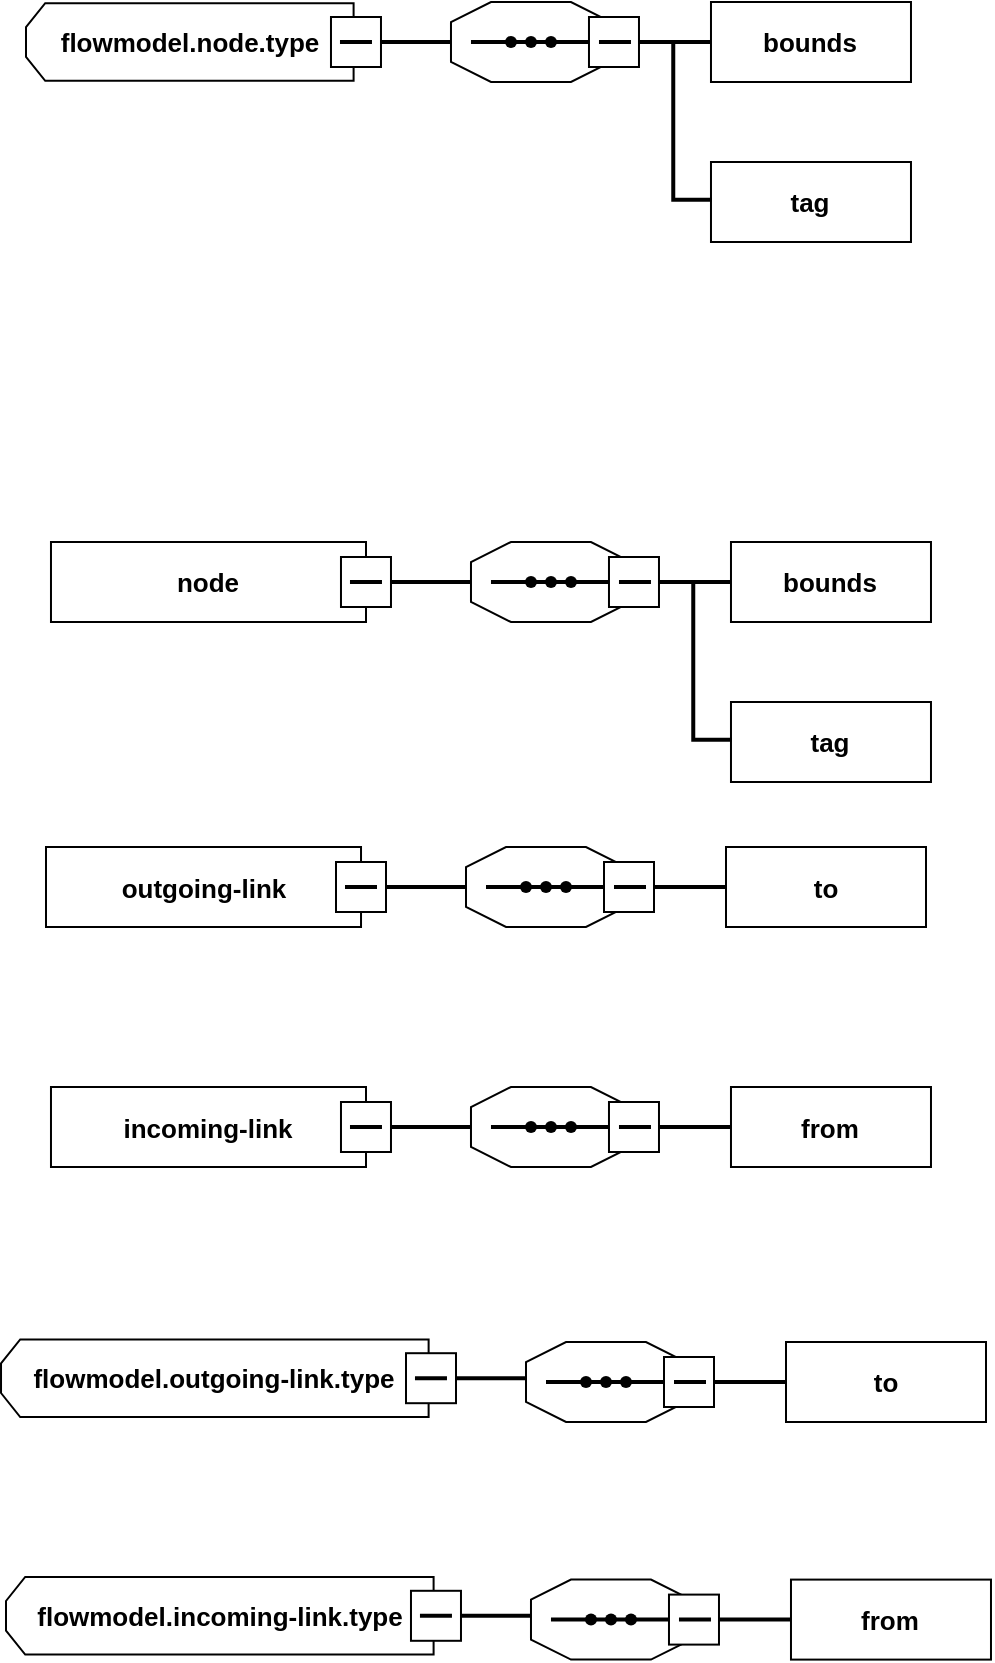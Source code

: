 <mxfile version="16.0.3" type="github" pages="2">
  <diagram id="Udz62ujIdolEC2k2vhNW" name="Page-1">
    <mxGraphModel dx="632" dy="684" grid="1" gridSize="10" guides="1" tooltips="1" connect="1" arrows="0" fold="1" page="1" pageScale="1" pageWidth="827" pageHeight="1169" math="0" shadow="0">
      <root>
        <mxCell id="0" />
        <mxCell id="1" parent="0" />
        <mxCell id="k8Uw34xPk5UIhXiY5Jou-36" value="" style="group" parent="1" vertex="1" connectable="0">
          <mxGeometry x="30.0" y="90" width="442.49" height="120" as="geometry" />
        </mxCell>
        <mxCell id="k8Uw34xPk5UIhXiY5Jou-13" value="" style="group" parent="k8Uw34xPk5UIhXiY5Jou-36" vertex="1" connectable="0">
          <mxGeometry x="212.49" width="94" height="40" as="geometry" />
        </mxCell>
        <mxCell id="k8Uw34xPk5UIhXiY5Jou-1" value="" style="verticalLabelPosition=bottom;verticalAlign=top;html=1;shape=mxgraph.basic.polygon;polyCoords=[[0.25,0],[0.75,0],[1,0.25],[1,0.75],[0.75,1],[0.25,1],[0,0.75],[0,0.25]];polyline=0;" parent="k8Uw34xPk5UIhXiY5Jou-13" vertex="1">
          <mxGeometry width="80" height="40" as="geometry" />
        </mxCell>
        <mxCell id="k8Uw34xPk5UIhXiY5Jou-2" value="" style="line;strokeWidth=2;html=1;" parent="k8Uw34xPk5UIhXiY5Jou-13" vertex="1">
          <mxGeometry x="10" y="15" width="60" height="10" as="geometry" />
        </mxCell>
        <mxCell id="k8Uw34xPk5UIhXiY5Jou-3" value="" style="shape=waypoint;sketch=0;fillStyle=solid;size=6;pointerEvents=1;points=[];fillColor=none;resizable=0;rotatable=0;perimeter=centerPerimeter;snapToPoint=1;" parent="k8Uw34xPk5UIhXiY5Jou-13" vertex="1">
          <mxGeometry x="10" width="40" height="40" as="geometry" />
        </mxCell>
        <mxCell id="k8Uw34xPk5UIhXiY5Jou-4" value="" style="shape=waypoint;sketch=0;fillStyle=solid;size=6;pointerEvents=1;points=[];fillColor=none;resizable=0;rotatable=0;perimeter=centerPerimeter;snapToPoint=1;" parent="k8Uw34xPk5UIhXiY5Jou-13" vertex="1">
          <mxGeometry x="20" width="40" height="40" as="geometry" />
        </mxCell>
        <mxCell id="k8Uw34xPk5UIhXiY5Jou-5" value="" style="shape=waypoint;sketch=0;fillStyle=solid;size=6;pointerEvents=1;points=[];fillColor=none;resizable=0;rotatable=0;perimeter=centerPerimeter;snapToPoint=1;" parent="k8Uw34xPk5UIhXiY5Jou-13" vertex="1">
          <mxGeometry x="30" width="40" height="40" as="geometry" />
        </mxCell>
        <mxCell id="k8Uw34xPk5UIhXiY5Jou-6" value="" style="whiteSpace=wrap;html=1;aspect=fixed;rotation=-90;" parent="k8Uw34xPk5UIhXiY5Jou-13" vertex="1">
          <mxGeometry x="69" y="7.5" width="25" height="25" as="geometry" />
        </mxCell>
        <mxCell id="k8Uw34xPk5UIhXiY5Jou-10" value="" style="line;strokeWidth=2;html=1;" parent="k8Uw34xPk5UIhXiY5Jou-13" vertex="1">
          <mxGeometry x="74" y="15" width="16" height="10" as="geometry" />
        </mxCell>
        <mxCell id="k8Uw34xPk5UIhXiY5Jou-14" value="" style="shape=loopLimit;whiteSpace=wrap;html=1;rotation=-90;horizontal=0;verticalAlign=middle;textDirection=ltr;labelPosition=center;verticalLabelPosition=middle;align=center;size=12;" parent="k8Uw34xPk5UIhXiY5Jou-36" vertex="1">
          <mxGeometry x="62.49" y="-61.9" width="38.82" height="163.8" as="geometry" />
        </mxCell>
        <mxCell id="k8Uw34xPk5UIhXiY5Jou-15" value="flowmodel.node.type" style="text;html=1;strokeColor=none;fillColor=none;align=center;verticalAlign=middle;whiteSpace=wrap;rounded=0;fontSize=13;fontStyle=1" parent="k8Uw34xPk5UIhXiY5Jou-36" vertex="1">
          <mxGeometry x="21.9" y="5" width="120" height="30" as="geometry" />
        </mxCell>
        <mxCell id="k8Uw34xPk5UIhXiY5Jou-18" value="" style="line;strokeWidth=2;html=1;fontSize=13;" parent="k8Uw34xPk5UIhXiY5Jou-36" vertex="1">
          <mxGeometry x="172.49" y="15" width="40" height="10" as="geometry" />
        </mxCell>
        <mxCell id="k8Uw34xPk5UIhXiY5Jou-22" value="" style="rounded=0;whiteSpace=wrap;html=1;fontSize=13;" parent="k8Uw34xPk5UIhXiY5Jou-36" vertex="1">
          <mxGeometry x="342.49" width="100" height="40" as="geometry" />
        </mxCell>
        <mxCell id="k8Uw34xPk5UIhXiY5Jou-25" value="" style="whiteSpace=wrap;html=1;aspect=fixed;rotation=-90;" parent="k8Uw34xPk5UIhXiY5Jou-36" vertex="1">
          <mxGeometry x="152.49" y="7.5" width="25" height="25" as="geometry" />
        </mxCell>
        <mxCell id="k8Uw34xPk5UIhXiY5Jou-26" value="" style="line;strokeWidth=2;html=1;" parent="k8Uw34xPk5UIhXiY5Jou-36" vertex="1">
          <mxGeometry x="156.99" y="15" width="16" height="10" as="geometry" />
        </mxCell>
        <mxCell id="k8Uw34xPk5UIhXiY5Jou-30" value="bounds" style="text;html=1;strokeColor=none;fillColor=none;align=center;verticalAlign=middle;whiteSpace=wrap;rounded=0;fontSize=13;fontStyle=1" parent="k8Uw34xPk5UIhXiY5Jou-36" vertex="1">
          <mxGeometry x="362.49" y="5" width="60" height="30" as="geometry" />
        </mxCell>
        <mxCell id="k8Uw34xPk5UIhXiY5Jou-31" value="" style="line;strokeWidth=2;html=1;fontSize=13;" parent="k8Uw34xPk5UIhXiY5Jou-36" vertex="1">
          <mxGeometry x="306.49" y="15" width="36" height="10" as="geometry" />
        </mxCell>
        <mxCell id="k8Uw34xPk5UIhXiY5Jou-32" value="" style="rounded=0;whiteSpace=wrap;html=1;fontSize=13;" parent="k8Uw34xPk5UIhXiY5Jou-36" vertex="1">
          <mxGeometry x="342.49" y="80" width="100" height="40" as="geometry" />
        </mxCell>
        <mxCell id="k8Uw34xPk5UIhXiY5Jou-33" value="tag" style="text;html=1;strokeColor=none;fillColor=none;align=center;verticalAlign=middle;whiteSpace=wrap;rounded=0;fontSize=13;fontStyle=1" parent="k8Uw34xPk5UIhXiY5Jou-36" vertex="1">
          <mxGeometry x="362.49" y="85" width="60" height="30" as="geometry" />
        </mxCell>
        <mxCell id="k8Uw34xPk5UIhXiY5Jou-35" value="" style="shape=partialRectangle;whiteSpace=wrap;html=1;bottom=0;right=0;fillColor=none;fontSize=13;rotation=90;direction=west;fontStyle=1;strokeWidth=2;" parent="k8Uw34xPk5UIhXiY5Jou-36" vertex="1">
          <mxGeometry x="293.72" y="50.62" width="78.15" height="18.33" as="geometry" />
        </mxCell>
        <mxCell id="sVDJuLf1VJ49UrlVqKed-46" value="" style="group" vertex="1" connectable="0" parent="1">
          <mxGeometry x="42.49" y="337.5" width="440" height="142.5" as="geometry" />
        </mxCell>
        <mxCell id="sVDJuLf1VJ49UrlVqKed-2" value="" style="group" vertex="1" connectable="0" parent="sVDJuLf1VJ49UrlVqKed-46">
          <mxGeometry x="210" y="22.5" width="94" height="40" as="geometry" />
        </mxCell>
        <mxCell id="sVDJuLf1VJ49UrlVqKed-3" value="" style="verticalLabelPosition=bottom;verticalAlign=top;html=1;shape=mxgraph.basic.polygon;polyCoords=[[0.25,0],[0.75,0],[1,0.25],[1,0.75],[0.75,1],[0.25,1],[0,0.75],[0,0.25]];polyline=0;" vertex="1" parent="sVDJuLf1VJ49UrlVqKed-2">
          <mxGeometry width="80" height="40" as="geometry" />
        </mxCell>
        <mxCell id="sVDJuLf1VJ49UrlVqKed-4" value="" style="line;strokeWidth=2;html=1;" vertex="1" parent="sVDJuLf1VJ49UrlVqKed-2">
          <mxGeometry x="10" y="15" width="60" height="10" as="geometry" />
        </mxCell>
        <mxCell id="sVDJuLf1VJ49UrlVqKed-5" value="" style="shape=waypoint;sketch=0;fillStyle=solid;size=6;pointerEvents=1;points=[];fillColor=none;resizable=0;rotatable=0;perimeter=centerPerimeter;snapToPoint=1;" vertex="1" parent="sVDJuLf1VJ49UrlVqKed-2">
          <mxGeometry x="10" width="40" height="40" as="geometry" />
        </mxCell>
        <mxCell id="sVDJuLf1VJ49UrlVqKed-6" value="" style="shape=waypoint;sketch=0;fillStyle=solid;size=6;pointerEvents=1;points=[];fillColor=none;resizable=0;rotatable=0;perimeter=centerPerimeter;snapToPoint=1;" vertex="1" parent="sVDJuLf1VJ49UrlVqKed-2">
          <mxGeometry x="20" width="40" height="40" as="geometry" />
        </mxCell>
        <mxCell id="sVDJuLf1VJ49UrlVqKed-7" value="" style="shape=waypoint;sketch=0;fillStyle=solid;size=6;pointerEvents=1;points=[];fillColor=none;resizable=0;rotatable=0;perimeter=centerPerimeter;snapToPoint=1;" vertex="1" parent="sVDJuLf1VJ49UrlVqKed-2">
          <mxGeometry x="30" width="40" height="40" as="geometry" />
        </mxCell>
        <mxCell id="sVDJuLf1VJ49UrlVqKed-8" value="" style="whiteSpace=wrap;html=1;aspect=fixed;rotation=-90;" vertex="1" parent="sVDJuLf1VJ49UrlVqKed-2">
          <mxGeometry x="69" y="7.5" width="25" height="25" as="geometry" />
        </mxCell>
        <mxCell id="sVDJuLf1VJ49UrlVqKed-9" value="" style="line;strokeWidth=2;html=1;" vertex="1" parent="sVDJuLf1VJ49UrlVqKed-2">
          <mxGeometry x="74" y="15" width="16" height="10" as="geometry" />
        </mxCell>
        <mxCell id="sVDJuLf1VJ49UrlVqKed-12" value="" style="line;strokeWidth=2;html=1;fontSize=13;" vertex="1" parent="sVDJuLf1VJ49UrlVqKed-46">
          <mxGeometry x="170" y="37.5" width="40" height="10" as="geometry" />
        </mxCell>
        <mxCell id="sVDJuLf1VJ49UrlVqKed-13" value="" style="rounded=0;whiteSpace=wrap;html=1;fontSize=13;" vertex="1" parent="sVDJuLf1VJ49UrlVqKed-46">
          <mxGeometry x="340" y="22.5" width="100" height="40" as="geometry" />
        </mxCell>
        <mxCell id="sVDJuLf1VJ49UrlVqKed-16" value="bounds" style="text;html=1;strokeColor=none;fillColor=none;align=center;verticalAlign=middle;whiteSpace=wrap;rounded=0;fontSize=13;fontStyle=1" vertex="1" parent="sVDJuLf1VJ49UrlVqKed-46">
          <mxGeometry x="360" y="27.5" width="60" height="30" as="geometry" />
        </mxCell>
        <mxCell id="sVDJuLf1VJ49UrlVqKed-17" value="" style="line;strokeWidth=2;html=1;fontSize=13;" vertex="1" parent="sVDJuLf1VJ49UrlVqKed-46">
          <mxGeometry x="304" y="37.5" width="36" height="10" as="geometry" />
        </mxCell>
        <mxCell id="sVDJuLf1VJ49UrlVqKed-18" value="" style="rounded=0;whiteSpace=wrap;html=1;fontSize=13;" vertex="1" parent="sVDJuLf1VJ49UrlVqKed-46">
          <mxGeometry x="340" y="102.5" width="100" height="40" as="geometry" />
        </mxCell>
        <mxCell id="sVDJuLf1VJ49UrlVqKed-19" value="tag" style="text;html=1;strokeColor=none;fillColor=none;align=center;verticalAlign=middle;whiteSpace=wrap;rounded=0;fontSize=13;fontStyle=1" vertex="1" parent="sVDJuLf1VJ49UrlVqKed-46">
          <mxGeometry x="360" y="107.5" width="60" height="30" as="geometry" />
        </mxCell>
        <mxCell id="sVDJuLf1VJ49UrlVqKed-20" value="" style="shape=partialRectangle;whiteSpace=wrap;html=1;bottom=0;right=0;fillColor=none;fontSize=13;rotation=90;direction=west;fontStyle=1;strokeWidth=2;" vertex="1" parent="sVDJuLf1VJ49UrlVqKed-46">
          <mxGeometry x="291.23" y="73.12" width="78.15" height="18.33" as="geometry" />
        </mxCell>
        <mxCell id="sVDJuLf1VJ49UrlVqKed-22" value="" style="rounded=0;whiteSpace=wrap;html=1;" vertex="1" parent="sVDJuLf1VJ49UrlVqKed-46">
          <mxGeometry y="22.5" width="157.51" height="40" as="geometry" />
        </mxCell>
        <mxCell id="sVDJuLf1VJ49UrlVqKed-23" value="" style="whiteSpace=wrap;html=1;aspect=fixed;rotation=-90;" vertex="1" parent="sVDJuLf1VJ49UrlVqKed-46">
          <mxGeometry x="145" y="30" width="25" height="25" as="geometry" />
        </mxCell>
        <mxCell id="sVDJuLf1VJ49UrlVqKed-25" value="" style="line;strokeWidth=2;html=1;" vertex="1" parent="sVDJuLf1VJ49UrlVqKed-46">
          <mxGeometry x="149.5" width="16" height="85" as="geometry" />
        </mxCell>
        <mxCell id="sVDJuLf1VJ49UrlVqKed-26" value="node" style="text;html=1;strokeColor=none;fillColor=none;align=center;verticalAlign=middle;whiteSpace=wrap;rounded=0;fontSize=13;fontStyle=1" vertex="1" parent="sVDJuLf1VJ49UrlVqKed-46">
          <mxGeometry x="18.75" y="27.5" width="120" height="30" as="geometry" />
        </mxCell>
        <mxCell id="sVDJuLf1VJ49UrlVqKed-47" value="" style="group" vertex="1" connectable="0" parent="1">
          <mxGeometry x="40" y="490" width="440" height="142.5" as="geometry" />
        </mxCell>
        <mxCell id="sVDJuLf1VJ49UrlVqKed-67" value="" style="group" vertex="1" connectable="0" parent="sVDJuLf1VJ49UrlVqKed-47">
          <mxGeometry width="440" height="85" as="geometry" />
        </mxCell>
        <mxCell id="sVDJuLf1VJ49UrlVqKed-48" value="" style="group" vertex="1" connectable="0" parent="sVDJuLf1VJ49UrlVqKed-67">
          <mxGeometry x="210" y="22.5" width="94" height="40" as="geometry" />
        </mxCell>
        <mxCell id="sVDJuLf1VJ49UrlVqKed-49" value="" style="verticalLabelPosition=bottom;verticalAlign=top;html=1;shape=mxgraph.basic.polygon;polyCoords=[[0.25,0],[0.75,0],[1,0.25],[1,0.75],[0.75,1],[0.25,1],[0,0.75],[0,0.25]];polyline=0;" vertex="1" parent="sVDJuLf1VJ49UrlVqKed-48">
          <mxGeometry width="80" height="40" as="geometry" />
        </mxCell>
        <mxCell id="sVDJuLf1VJ49UrlVqKed-50" value="" style="line;strokeWidth=2;html=1;" vertex="1" parent="sVDJuLf1VJ49UrlVqKed-48">
          <mxGeometry x="10" y="15" width="60" height="10" as="geometry" />
        </mxCell>
        <mxCell id="sVDJuLf1VJ49UrlVqKed-51" value="" style="shape=waypoint;sketch=0;fillStyle=solid;size=6;pointerEvents=1;points=[];fillColor=none;resizable=0;rotatable=0;perimeter=centerPerimeter;snapToPoint=1;" vertex="1" parent="sVDJuLf1VJ49UrlVqKed-48">
          <mxGeometry x="10" width="40" height="40" as="geometry" />
        </mxCell>
        <mxCell id="sVDJuLf1VJ49UrlVqKed-52" value="" style="shape=waypoint;sketch=0;fillStyle=solid;size=6;pointerEvents=1;points=[];fillColor=none;resizable=0;rotatable=0;perimeter=centerPerimeter;snapToPoint=1;" vertex="1" parent="sVDJuLf1VJ49UrlVqKed-48">
          <mxGeometry x="20" width="40" height="40" as="geometry" />
        </mxCell>
        <mxCell id="sVDJuLf1VJ49UrlVqKed-53" value="" style="shape=waypoint;sketch=0;fillStyle=solid;size=6;pointerEvents=1;points=[];fillColor=none;resizable=0;rotatable=0;perimeter=centerPerimeter;snapToPoint=1;" vertex="1" parent="sVDJuLf1VJ49UrlVqKed-48">
          <mxGeometry x="30" width="40" height="40" as="geometry" />
        </mxCell>
        <mxCell id="sVDJuLf1VJ49UrlVqKed-54" value="" style="whiteSpace=wrap;html=1;aspect=fixed;rotation=-90;" vertex="1" parent="sVDJuLf1VJ49UrlVqKed-48">
          <mxGeometry x="69" y="7.5" width="25" height="25" as="geometry" />
        </mxCell>
        <mxCell id="sVDJuLf1VJ49UrlVqKed-55" value="" style="line;strokeWidth=2;html=1;" vertex="1" parent="sVDJuLf1VJ49UrlVqKed-48">
          <mxGeometry x="74" y="15" width="16" height="10" as="geometry" />
        </mxCell>
        <mxCell id="sVDJuLf1VJ49UrlVqKed-56" value="" style="line;strokeWidth=2;html=1;fontSize=13;" vertex="1" parent="sVDJuLf1VJ49UrlVqKed-67">
          <mxGeometry x="170" y="37.5" width="40" height="10" as="geometry" />
        </mxCell>
        <mxCell id="sVDJuLf1VJ49UrlVqKed-57" value="" style="rounded=0;whiteSpace=wrap;html=1;fontSize=13;" vertex="1" parent="sVDJuLf1VJ49UrlVqKed-67">
          <mxGeometry x="340" y="22.5" width="100" height="40" as="geometry" />
        </mxCell>
        <mxCell id="sVDJuLf1VJ49UrlVqKed-58" value="to" style="text;html=1;strokeColor=none;fillColor=none;align=center;verticalAlign=middle;whiteSpace=wrap;rounded=0;fontSize=13;fontStyle=1" vertex="1" parent="sVDJuLf1VJ49UrlVqKed-67">
          <mxGeometry x="360" y="27.5" width="60" height="30" as="geometry" />
        </mxCell>
        <mxCell id="sVDJuLf1VJ49UrlVqKed-59" value="" style="line;strokeWidth=2;html=1;fontSize=13;" vertex="1" parent="sVDJuLf1VJ49UrlVqKed-67">
          <mxGeometry x="304" y="37.5" width="36" height="10" as="geometry" />
        </mxCell>
        <mxCell id="sVDJuLf1VJ49UrlVqKed-63" value="" style="rounded=0;whiteSpace=wrap;html=1;" vertex="1" parent="sVDJuLf1VJ49UrlVqKed-67">
          <mxGeometry y="22.5" width="157.51" height="40" as="geometry" />
        </mxCell>
        <mxCell id="sVDJuLf1VJ49UrlVqKed-64" value="" style="whiteSpace=wrap;html=1;aspect=fixed;rotation=-90;" vertex="1" parent="sVDJuLf1VJ49UrlVqKed-67">
          <mxGeometry x="145" y="30" width="25" height="25" as="geometry" />
        </mxCell>
        <mxCell id="sVDJuLf1VJ49UrlVqKed-65" value="" style="line;strokeWidth=2;html=1;" vertex="1" parent="sVDJuLf1VJ49UrlVqKed-67">
          <mxGeometry x="149.5" width="16" height="85" as="geometry" />
        </mxCell>
        <mxCell id="sVDJuLf1VJ49UrlVqKed-66" value="outgoing-link" style="text;html=1;strokeColor=none;fillColor=none;align=center;verticalAlign=middle;whiteSpace=wrap;rounded=0;fontSize=13;fontStyle=1" vertex="1" parent="sVDJuLf1VJ49UrlVqKed-67">
          <mxGeometry x="18.75" y="27.5" width="120" height="30" as="geometry" />
        </mxCell>
        <mxCell id="sVDJuLf1VJ49UrlVqKed-68" value="" style="group" vertex="1" connectable="0" parent="1">
          <mxGeometry x="42.49" y="610" width="440" height="142.5" as="geometry" />
        </mxCell>
        <mxCell id="sVDJuLf1VJ49UrlVqKed-69" value="" style="group" vertex="1" connectable="0" parent="sVDJuLf1VJ49UrlVqKed-68">
          <mxGeometry width="440" height="85" as="geometry" />
        </mxCell>
        <mxCell id="sVDJuLf1VJ49UrlVqKed-70" value="" style="group" vertex="1" connectable="0" parent="sVDJuLf1VJ49UrlVqKed-69">
          <mxGeometry x="210" y="22.5" width="94" height="40" as="geometry" />
        </mxCell>
        <mxCell id="sVDJuLf1VJ49UrlVqKed-71" value="" style="verticalLabelPosition=bottom;verticalAlign=top;html=1;shape=mxgraph.basic.polygon;polyCoords=[[0.25,0],[0.75,0],[1,0.25],[1,0.75],[0.75,1],[0.25,1],[0,0.75],[0,0.25]];polyline=0;" vertex="1" parent="sVDJuLf1VJ49UrlVqKed-70">
          <mxGeometry width="80" height="40" as="geometry" />
        </mxCell>
        <mxCell id="sVDJuLf1VJ49UrlVqKed-72" value="" style="line;strokeWidth=2;html=1;" vertex="1" parent="sVDJuLf1VJ49UrlVqKed-70">
          <mxGeometry x="10" y="15" width="60" height="10" as="geometry" />
        </mxCell>
        <mxCell id="sVDJuLf1VJ49UrlVqKed-73" value="" style="shape=waypoint;sketch=0;fillStyle=solid;size=6;pointerEvents=1;points=[];fillColor=none;resizable=0;rotatable=0;perimeter=centerPerimeter;snapToPoint=1;" vertex="1" parent="sVDJuLf1VJ49UrlVqKed-70">
          <mxGeometry x="10" width="40" height="40" as="geometry" />
        </mxCell>
        <mxCell id="sVDJuLf1VJ49UrlVqKed-74" value="" style="shape=waypoint;sketch=0;fillStyle=solid;size=6;pointerEvents=1;points=[];fillColor=none;resizable=0;rotatable=0;perimeter=centerPerimeter;snapToPoint=1;" vertex="1" parent="sVDJuLf1VJ49UrlVqKed-70">
          <mxGeometry x="20" width="40" height="40" as="geometry" />
        </mxCell>
        <mxCell id="sVDJuLf1VJ49UrlVqKed-75" value="" style="shape=waypoint;sketch=0;fillStyle=solid;size=6;pointerEvents=1;points=[];fillColor=none;resizable=0;rotatable=0;perimeter=centerPerimeter;snapToPoint=1;" vertex="1" parent="sVDJuLf1VJ49UrlVqKed-70">
          <mxGeometry x="30" width="40" height="40" as="geometry" />
        </mxCell>
        <mxCell id="sVDJuLf1VJ49UrlVqKed-76" value="" style="whiteSpace=wrap;html=1;aspect=fixed;rotation=-90;" vertex="1" parent="sVDJuLf1VJ49UrlVqKed-70">
          <mxGeometry x="69" y="7.5" width="25" height="25" as="geometry" />
        </mxCell>
        <mxCell id="sVDJuLf1VJ49UrlVqKed-77" value="" style="line;strokeWidth=2;html=1;" vertex="1" parent="sVDJuLf1VJ49UrlVqKed-70">
          <mxGeometry x="74" y="15" width="16" height="10" as="geometry" />
        </mxCell>
        <mxCell id="sVDJuLf1VJ49UrlVqKed-78" value="" style="line;strokeWidth=2;html=1;fontSize=13;" vertex="1" parent="sVDJuLf1VJ49UrlVqKed-69">
          <mxGeometry x="170" y="37.5" width="40" height="10" as="geometry" />
        </mxCell>
        <mxCell id="sVDJuLf1VJ49UrlVqKed-79" value="" style="rounded=0;whiteSpace=wrap;html=1;fontSize=13;" vertex="1" parent="sVDJuLf1VJ49UrlVqKed-69">
          <mxGeometry x="340" y="22.5" width="100" height="40" as="geometry" />
        </mxCell>
        <mxCell id="sVDJuLf1VJ49UrlVqKed-80" value="from" style="text;html=1;strokeColor=none;fillColor=none;align=center;verticalAlign=middle;whiteSpace=wrap;rounded=0;fontSize=13;fontStyle=1" vertex="1" parent="sVDJuLf1VJ49UrlVqKed-69">
          <mxGeometry x="360" y="27.5" width="60" height="30" as="geometry" />
        </mxCell>
        <mxCell id="sVDJuLf1VJ49UrlVqKed-81" value="" style="line;strokeWidth=2;html=1;fontSize=13;" vertex="1" parent="sVDJuLf1VJ49UrlVqKed-69">
          <mxGeometry x="304" y="37.5" width="36" height="10" as="geometry" />
        </mxCell>
        <mxCell id="sVDJuLf1VJ49UrlVqKed-82" value="" style="rounded=0;whiteSpace=wrap;html=1;" vertex="1" parent="sVDJuLf1VJ49UrlVqKed-69">
          <mxGeometry y="22.5" width="157.51" height="40" as="geometry" />
        </mxCell>
        <mxCell id="sVDJuLf1VJ49UrlVqKed-83" value="" style="whiteSpace=wrap;html=1;aspect=fixed;rotation=-90;" vertex="1" parent="sVDJuLf1VJ49UrlVqKed-69">
          <mxGeometry x="145" y="30" width="25" height="25" as="geometry" />
        </mxCell>
        <mxCell id="sVDJuLf1VJ49UrlVqKed-84" value="" style="line;strokeWidth=2;html=1;" vertex="1" parent="sVDJuLf1VJ49UrlVqKed-69">
          <mxGeometry x="149.5" width="16" height="85" as="geometry" />
        </mxCell>
        <mxCell id="sVDJuLf1VJ49UrlVqKed-85" value="incoming-link" style="text;html=1;strokeColor=none;fillColor=none;align=center;verticalAlign=middle;whiteSpace=wrap;rounded=0;fontSize=13;fontStyle=1" vertex="1" parent="sVDJuLf1VJ49UrlVqKed-69">
          <mxGeometry x="18.75" y="27.5" width="120" height="30" as="geometry" />
        </mxCell>
        <mxCell id="cR9HXsBc68klS0TnYcOj-10" value="" style="group" vertex="1" connectable="0" parent="1">
          <mxGeometry x="17.51" y="758.69" width="492.49" height="41.31" as="geometry" />
        </mxCell>
        <mxCell id="cR9HXsBc68klS0TnYcOj-8" value="" style="group" vertex="1" connectable="0" parent="cR9HXsBc68klS0TnYcOj-10">
          <mxGeometry width="267.49" height="38.82" as="geometry" />
        </mxCell>
        <mxCell id="sVDJuLf1VJ49UrlVqKed-95" value="" style="shape=loopLimit;whiteSpace=wrap;html=1;rotation=-90;horizontal=0;verticalAlign=middle;textDirection=ltr;labelPosition=center;verticalLabelPosition=middle;align=center;size=12;" vertex="1" parent="cR9HXsBc68klS0TnYcOj-8">
          <mxGeometry x="87.49" y="-87.49" width="38.82" height="213.8" as="geometry" />
        </mxCell>
        <mxCell id="sVDJuLf1VJ49UrlVqKed-97" value="" style="line;strokeWidth=2;html=1;fontSize=13;" vertex="1" parent="cR9HXsBc68klS0TnYcOj-8">
          <mxGeometry x="227.49" y="14.41" width="40" height="10" as="geometry" />
        </mxCell>
        <mxCell id="cR9HXsBc68klS0TnYcOj-5" value="&lt;b&gt;&lt;font style=&quot;font-size: 13px&quot;&gt;flowmodel.outgoing-link.type&lt;/font&gt;&lt;/b&gt;" style="text;html=1;strokeColor=none;fillColor=none;align=center;verticalAlign=middle;whiteSpace=wrap;rounded=0;" vertex="1" parent="cR9HXsBc68klS0TnYcOj-8">
          <mxGeometry x="1.9" y="4.41" width="210" height="30" as="geometry" />
        </mxCell>
        <mxCell id="sVDJuLf1VJ49UrlVqKed-99" value="" style="whiteSpace=wrap;html=1;aspect=fixed;rotation=-90;" vertex="1" parent="cR9HXsBc68klS0TnYcOj-8">
          <mxGeometry x="202.49" y="6.91" width="25" height="25" as="geometry" />
        </mxCell>
        <mxCell id="sVDJuLf1VJ49UrlVqKed-100" value="" style="line;strokeWidth=2;html=1;" vertex="1" parent="cR9HXsBc68klS0TnYcOj-8">
          <mxGeometry x="206.98" y="14.41" width="16" height="10" as="geometry" />
        </mxCell>
        <mxCell id="cR9HXsBc68klS0TnYcOj-9" value="" style="group" vertex="1" connectable="0" parent="cR9HXsBc68klS0TnYcOj-10">
          <mxGeometry x="262.49" y="1.31" width="230" height="40" as="geometry" />
        </mxCell>
        <mxCell id="sVDJuLf1VJ49UrlVqKed-87" value="" style="group" vertex="1" connectable="0" parent="cR9HXsBc68klS0TnYcOj-9">
          <mxGeometry width="94" height="40" as="geometry" />
        </mxCell>
        <mxCell id="sVDJuLf1VJ49UrlVqKed-88" value="" style="verticalLabelPosition=bottom;verticalAlign=top;html=1;shape=mxgraph.basic.polygon;polyCoords=[[0.25,0],[0.75,0],[1,0.25],[1,0.75],[0.75,1],[0.25,1],[0,0.75],[0,0.25]];polyline=0;" vertex="1" parent="sVDJuLf1VJ49UrlVqKed-87">
          <mxGeometry width="80" height="40" as="geometry" />
        </mxCell>
        <mxCell id="sVDJuLf1VJ49UrlVqKed-89" value="" style="line;strokeWidth=2;html=1;" vertex="1" parent="sVDJuLf1VJ49UrlVqKed-87">
          <mxGeometry x="10" y="15" width="60" height="10" as="geometry" />
        </mxCell>
        <mxCell id="sVDJuLf1VJ49UrlVqKed-90" value="" style="shape=waypoint;sketch=0;fillStyle=solid;size=6;pointerEvents=1;points=[];fillColor=none;resizable=0;rotatable=0;perimeter=centerPerimeter;snapToPoint=1;" vertex="1" parent="sVDJuLf1VJ49UrlVqKed-87">
          <mxGeometry x="10" width="40" height="40" as="geometry" />
        </mxCell>
        <mxCell id="sVDJuLf1VJ49UrlVqKed-91" value="" style="shape=waypoint;sketch=0;fillStyle=solid;size=6;pointerEvents=1;points=[];fillColor=none;resizable=0;rotatable=0;perimeter=centerPerimeter;snapToPoint=1;" vertex="1" parent="sVDJuLf1VJ49UrlVqKed-87">
          <mxGeometry x="20" width="40" height="40" as="geometry" />
        </mxCell>
        <mxCell id="sVDJuLf1VJ49UrlVqKed-92" value="" style="shape=waypoint;sketch=0;fillStyle=solid;size=6;pointerEvents=1;points=[];fillColor=none;resizable=0;rotatable=0;perimeter=centerPerimeter;snapToPoint=1;" vertex="1" parent="sVDJuLf1VJ49UrlVqKed-87">
          <mxGeometry x="30" width="40" height="40" as="geometry" />
        </mxCell>
        <mxCell id="sVDJuLf1VJ49UrlVqKed-93" value="" style="whiteSpace=wrap;html=1;aspect=fixed;rotation=-90;" vertex="1" parent="sVDJuLf1VJ49UrlVqKed-87">
          <mxGeometry x="69" y="7.5" width="25" height="25" as="geometry" />
        </mxCell>
        <mxCell id="sVDJuLf1VJ49UrlVqKed-94" value="" style="line;strokeWidth=2;html=1;" vertex="1" parent="sVDJuLf1VJ49UrlVqKed-87">
          <mxGeometry x="74" y="15" width="16" height="10" as="geometry" />
        </mxCell>
        <mxCell id="sVDJuLf1VJ49UrlVqKed-98" value="" style="rounded=0;whiteSpace=wrap;html=1;fontSize=13;" vertex="1" parent="cR9HXsBc68klS0TnYcOj-9">
          <mxGeometry x="130" width="100" height="40" as="geometry" />
        </mxCell>
        <mxCell id="sVDJuLf1VJ49UrlVqKed-101" value="to" style="text;html=1;strokeColor=none;fillColor=none;align=center;verticalAlign=middle;whiteSpace=wrap;rounded=0;fontSize=13;fontStyle=1" vertex="1" parent="cR9HXsBc68klS0TnYcOj-9">
          <mxGeometry x="150" y="5" width="60" height="30" as="geometry" />
        </mxCell>
        <mxCell id="sVDJuLf1VJ49UrlVqKed-102" value="" style="line;strokeWidth=2;html=1;fontSize=13;" vertex="1" parent="cR9HXsBc68klS0TnYcOj-9">
          <mxGeometry x="94" y="15" width="36" height="10" as="geometry" />
        </mxCell>
        <mxCell id="cR9HXsBc68klS0TnYcOj-11" value="" style="group" vertex="1" connectable="0" parent="1">
          <mxGeometry x="20.0" y="877.49" width="492.49" height="41.31" as="geometry" />
        </mxCell>
        <mxCell id="cR9HXsBc68klS0TnYcOj-12" value="" style="group" vertex="1" connectable="0" parent="cR9HXsBc68klS0TnYcOj-11">
          <mxGeometry width="267.49" height="38.82" as="geometry" />
        </mxCell>
        <mxCell id="cR9HXsBc68klS0TnYcOj-13" value="" style="shape=loopLimit;whiteSpace=wrap;html=1;rotation=-90;horizontal=0;verticalAlign=middle;textDirection=ltr;labelPosition=center;verticalLabelPosition=middle;align=center;size=12;" vertex="1" parent="cR9HXsBc68klS0TnYcOj-12">
          <mxGeometry x="87.49" y="-87.49" width="38.82" height="213.8" as="geometry" />
        </mxCell>
        <mxCell id="cR9HXsBc68klS0TnYcOj-14" value="" style="line;strokeWidth=2;html=1;fontSize=13;" vertex="1" parent="cR9HXsBc68klS0TnYcOj-12">
          <mxGeometry x="227.49" y="14.41" width="40" height="10" as="geometry" />
        </mxCell>
        <mxCell id="cR9HXsBc68klS0TnYcOj-15" value="&lt;b&gt;&lt;font style=&quot;font-size: 13px&quot;&gt;flowmodel.incoming-link.type&lt;/font&gt;&lt;/b&gt;" style="text;html=1;strokeColor=none;fillColor=none;align=center;verticalAlign=middle;whiteSpace=wrap;rounded=0;" vertex="1" parent="cR9HXsBc68klS0TnYcOj-12">
          <mxGeometry x="1.9" y="4.41" width="210" height="30" as="geometry" />
        </mxCell>
        <mxCell id="cR9HXsBc68klS0TnYcOj-16" value="" style="whiteSpace=wrap;html=1;aspect=fixed;rotation=-90;" vertex="1" parent="cR9HXsBc68klS0TnYcOj-12">
          <mxGeometry x="202.49" y="6.91" width="25" height="25" as="geometry" />
        </mxCell>
        <mxCell id="cR9HXsBc68klS0TnYcOj-17" value="" style="line;strokeWidth=2;html=1;" vertex="1" parent="cR9HXsBc68klS0TnYcOj-12">
          <mxGeometry x="206.98" y="14.41" width="16" height="10" as="geometry" />
        </mxCell>
        <mxCell id="cR9HXsBc68klS0TnYcOj-18" value="" style="group" vertex="1" connectable="0" parent="cR9HXsBc68klS0TnYcOj-11">
          <mxGeometry x="262.49" y="1.31" width="230" height="40" as="geometry" />
        </mxCell>
        <mxCell id="cR9HXsBc68klS0TnYcOj-19" value="" style="group" vertex="1" connectable="0" parent="cR9HXsBc68klS0TnYcOj-18">
          <mxGeometry width="94" height="40" as="geometry" />
        </mxCell>
        <mxCell id="cR9HXsBc68klS0TnYcOj-20" value="" style="verticalLabelPosition=bottom;verticalAlign=top;html=1;shape=mxgraph.basic.polygon;polyCoords=[[0.25,0],[0.75,0],[1,0.25],[1,0.75],[0.75,1],[0.25,1],[0,0.75],[0,0.25]];polyline=0;" vertex="1" parent="cR9HXsBc68klS0TnYcOj-19">
          <mxGeometry width="80" height="40" as="geometry" />
        </mxCell>
        <mxCell id="cR9HXsBc68klS0TnYcOj-21" value="" style="line;strokeWidth=2;html=1;" vertex="1" parent="cR9HXsBc68klS0TnYcOj-19">
          <mxGeometry x="10" y="15" width="60" height="10" as="geometry" />
        </mxCell>
        <mxCell id="cR9HXsBc68klS0TnYcOj-22" value="" style="shape=waypoint;sketch=0;fillStyle=solid;size=6;pointerEvents=1;points=[];fillColor=none;resizable=0;rotatable=0;perimeter=centerPerimeter;snapToPoint=1;" vertex="1" parent="cR9HXsBc68klS0TnYcOj-19">
          <mxGeometry x="10" width="40" height="40" as="geometry" />
        </mxCell>
        <mxCell id="cR9HXsBc68klS0TnYcOj-23" value="" style="shape=waypoint;sketch=0;fillStyle=solid;size=6;pointerEvents=1;points=[];fillColor=none;resizable=0;rotatable=0;perimeter=centerPerimeter;snapToPoint=1;" vertex="1" parent="cR9HXsBc68klS0TnYcOj-19">
          <mxGeometry x="20" width="40" height="40" as="geometry" />
        </mxCell>
        <mxCell id="cR9HXsBc68klS0TnYcOj-24" value="" style="shape=waypoint;sketch=0;fillStyle=solid;size=6;pointerEvents=1;points=[];fillColor=none;resizable=0;rotatable=0;perimeter=centerPerimeter;snapToPoint=1;" vertex="1" parent="cR9HXsBc68klS0TnYcOj-19">
          <mxGeometry x="30" width="40" height="40" as="geometry" />
        </mxCell>
        <mxCell id="cR9HXsBc68klS0TnYcOj-25" value="" style="whiteSpace=wrap;html=1;aspect=fixed;rotation=-90;" vertex="1" parent="cR9HXsBc68klS0TnYcOj-19">
          <mxGeometry x="69" y="7.5" width="25" height="25" as="geometry" />
        </mxCell>
        <mxCell id="cR9HXsBc68klS0TnYcOj-26" value="" style="line;strokeWidth=2;html=1;" vertex="1" parent="cR9HXsBc68klS0TnYcOj-19">
          <mxGeometry x="74" y="15" width="16" height="10" as="geometry" />
        </mxCell>
        <mxCell id="cR9HXsBc68klS0TnYcOj-27" value="" style="rounded=0;whiteSpace=wrap;html=1;fontSize=13;" vertex="1" parent="cR9HXsBc68klS0TnYcOj-18">
          <mxGeometry x="130" width="100" height="40" as="geometry" />
        </mxCell>
        <mxCell id="cR9HXsBc68klS0TnYcOj-28" value="from" style="text;html=1;strokeColor=none;fillColor=none;align=center;verticalAlign=middle;whiteSpace=wrap;rounded=0;fontSize=13;fontStyle=1" vertex="1" parent="cR9HXsBc68klS0TnYcOj-18">
          <mxGeometry x="150" y="5" width="60" height="30" as="geometry" />
        </mxCell>
        <mxCell id="cR9HXsBc68klS0TnYcOj-29" value="" style="line;strokeWidth=2;html=1;fontSize=13;" vertex="1" parent="cR9HXsBc68klS0TnYcOj-18">
          <mxGeometry x="94" y="15" width="36" height="10" as="geometry" />
        </mxCell>
      </root>
    </mxGraphModel>
  </diagram>
  <diagram id="kFCJ5KLjNwIHBj_UlwVc" name="Page-2">
    <mxGraphModel dx="537" dy="581" grid="1" gridSize="10" guides="1" tooltips="1" connect="1" arrows="1" fold="1" page="1" pageScale="1" pageWidth="827" pageHeight="1169" math="0" shadow="0">
      <root>
        <mxCell id="3YJmTAqdBNuC3rKvuYu0-0" />
        <mxCell id="3YJmTAqdBNuC3rKvuYu0-1" parent="3YJmTAqdBNuC3rKvuYu0-0" />
      </root>
    </mxGraphModel>
  </diagram>
</mxfile>
